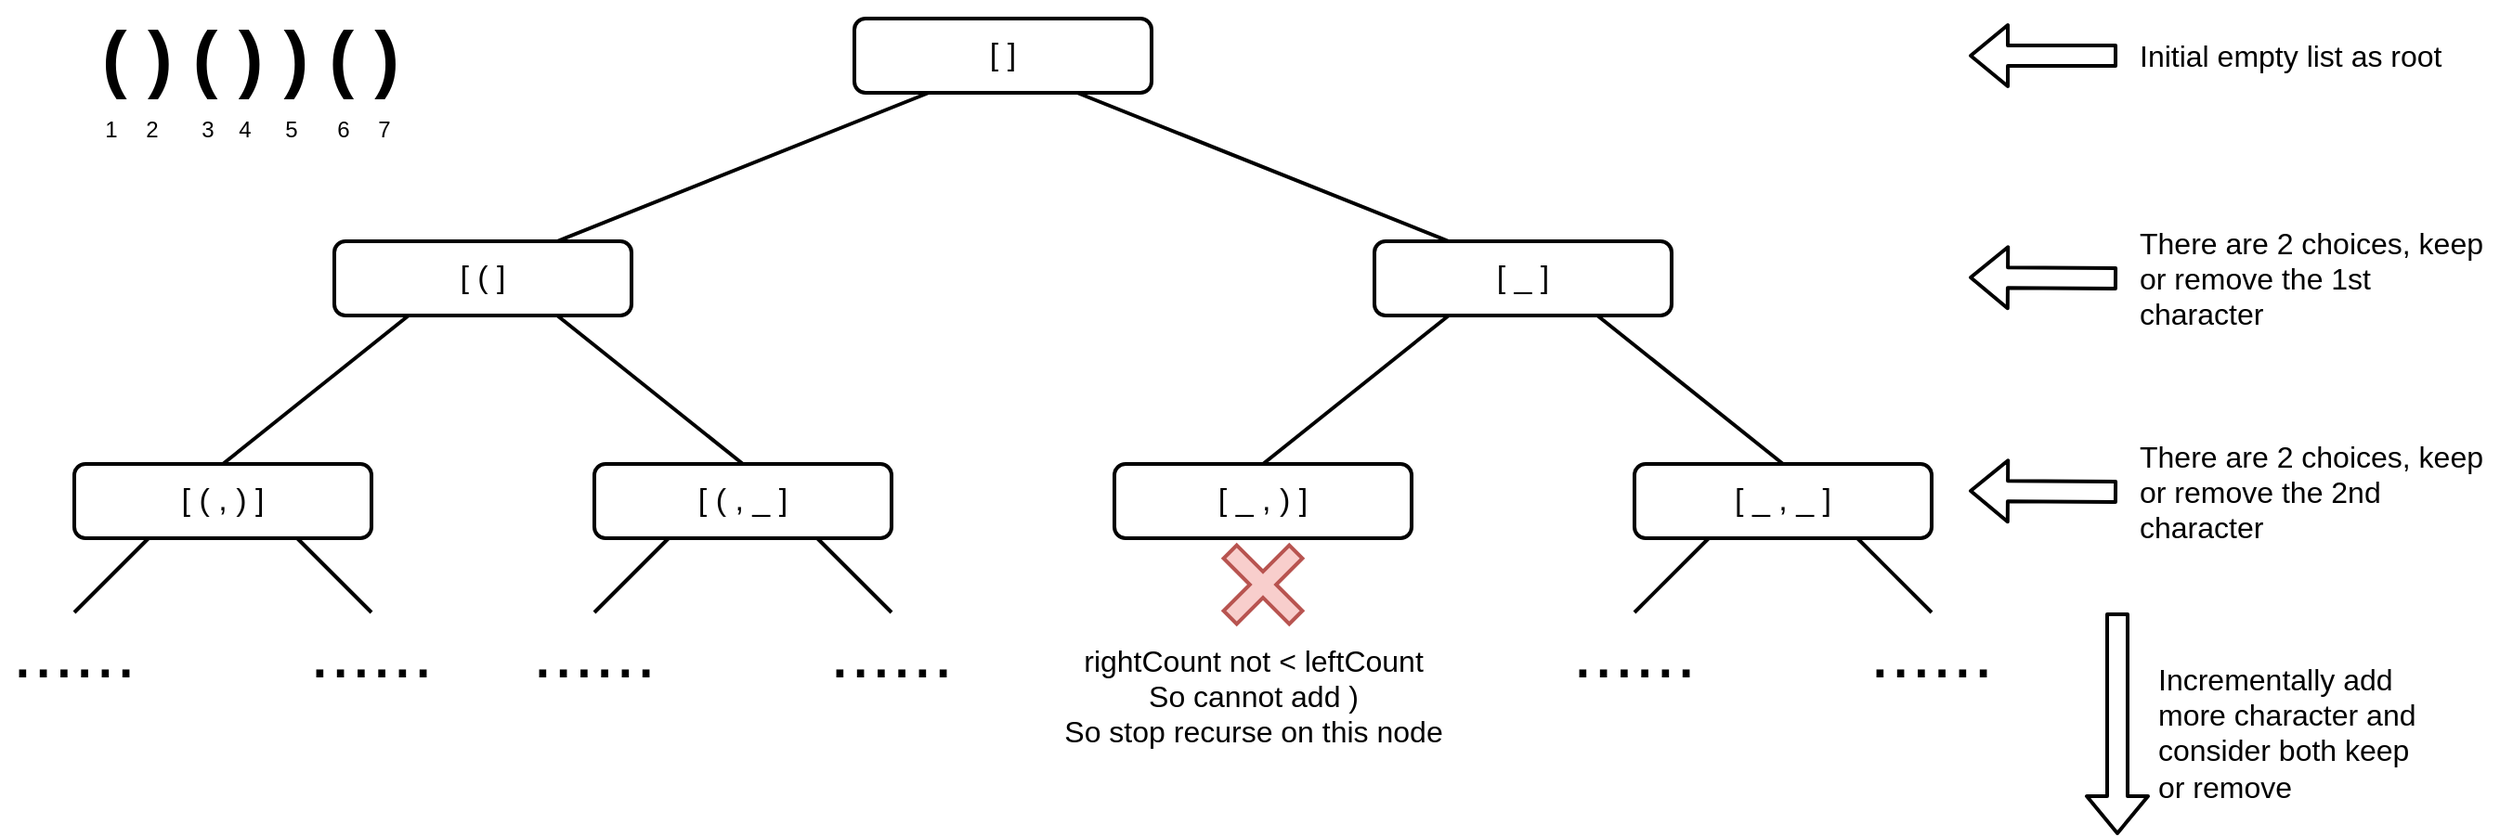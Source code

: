 <mxfile version="14.6.11" type="device"><diagram id="DJd1DIzXjLONsJANoaxk" name="Page-1"><mxGraphModel dx="2750" dy="682" grid="1" gridSize="10" guides="1" tooltips="1" connect="1" arrows="1" fold="1" page="1" pageScale="1" pageWidth="1200" pageHeight="3020" math="0" shadow="0"><root><mxCell id="0"/><mxCell id="1" parent="0"/><mxCell id="6VWzc5CvZLQ3aZ4oJjKS-1" value="&lt;span style=&quot;font-size: 17px&quot;&gt;[ ]&lt;/span&gt;" style="rounded=1;whiteSpace=wrap;html=1;strokeWidth=2;" parent="1" vertex="1"><mxGeometry x="440" y="40" width="160" height="40" as="geometry"/></mxCell><mxCell id="6VWzc5CvZLQ3aZ4oJjKS-4" value="&lt;span style=&quot;font-size: 17px&quot;&gt;[ ( ]&lt;/span&gt;" style="rounded=1;whiteSpace=wrap;html=1;strokeWidth=2;" parent="1" vertex="1"><mxGeometry x="160" y="160" width="160" height="40" as="geometry"/></mxCell><mxCell id="6VWzc5CvZLQ3aZ4oJjKS-5" value="&lt;span style=&quot;font-size: 17px&quot;&gt;[ _ ]&lt;/span&gt;" style="rounded=1;whiteSpace=wrap;html=1;strokeWidth=2;" parent="1" vertex="1"><mxGeometry x="720" y="160" width="160" height="40" as="geometry"/></mxCell><mxCell id="6VWzc5CvZLQ3aZ4oJjKS-6" value="&lt;span style=&quot;font-size: 17px&quot;&gt;[ ( , )&amp;nbsp;&lt;/span&gt;&lt;span style=&quot;font-size: 17px&quot;&gt;]&lt;/span&gt;" style="rounded=1;whiteSpace=wrap;html=1;strokeWidth=2;" parent="1" vertex="1"><mxGeometry x="20" y="280" width="160" height="40" as="geometry"/></mxCell><mxCell id="6VWzc5CvZLQ3aZ4oJjKS-10" value="&lt;span style=&quot;font-size: 17px&quot;&gt;[ ( , _&amp;nbsp;&lt;/span&gt;&lt;span style=&quot;font-size: 17px&quot;&gt;]&lt;/span&gt;" style="rounded=1;whiteSpace=wrap;html=1;strokeWidth=2;" parent="1" vertex="1"><mxGeometry x="300" y="280" width="160" height="40" as="geometry"/></mxCell><mxCell id="6VWzc5CvZLQ3aZ4oJjKS-11" value="&lt;span style=&quot;font-size: 17px&quot;&gt;[ _ , ) ]&lt;/span&gt;" style="rounded=1;whiteSpace=wrap;html=1;strokeWidth=2;" parent="1" vertex="1"><mxGeometry x="580" y="280" width="160" height="40" as="geometry"/></mxCell><mxCell id="6VWzc5CvZLQ3aZ4oJjKS-12" value="&lt;span style=&quot;font-size: 17px&quot;&gt;[ _ , _&amp;nbsp;&lt;/span&gt;&lt;span style=&quot;font-size: 17px&quot;&gt;]&lt;/span&gt;" style="rounded=1;whiteSpace=wrap;html=1;strokeWidth=2;" parent="1" vertex="1"><mxGeometry x="860" y="280" width="160" height="40" as="geometry"/></mxCell><mxCell id="6VWzc5CvZLQ3aZ4oJjKS-13" value="" style="endArrow=none;html=1;entryX=0.25;entryY=1;entryDx=0;entryDy=0;exitX=0.75;exitY=0;exitDx=0;exitDy=0;strokeWidth=2;" parent="1" source="6VWzc5CvZLQ3aZ4oJjKS-4" target="6VWzc5CvZLQ3aZ4oJjKS-1" edge="1"><mxGeometry width="50" height="50" relative="1" as="geometry"><mxPoint x="570" y="370" as="sourcePoint"/><mxPoint x="620" y="320" as="targetPoint"/></mxGeometry></mxCell><mxCell id="6VWzc5CvZLQ3aZ4oJjKS-14" value="" style="endArrow=none;html=1;entryX=0.25;entryY=1;entryDx=0;entryDy=0;exitX=0.5;exitY=0;exitDx=0;exitDy=0;strokeWidth=2;" parent="1" source="6VWzc5CvZLQ3aZ4oJjKS-6" target="6VWzc5CvZLQ3aZ4oJjKS-4" edge="1"><mxGeometry width="50" height="50" relative="1" as="geometry"><mxPoint x="290" y="170" as="sourcePoint"/><mxPoint x="490" y="90" as="targetPoint"/></mxGeometry></mxCell><mxCell id="6VWzc5CvZLQ3aZ4oJjKS-15" value="" style="endArrow=none;html=1;strokeWidth=2;exitX=0.75;exitY=1;exitDx=0;exitDy=0;entryX=0.5;entryY=0;entryDx=0;entryDy=0;" parent="1" source="6VWzc5CvZLQ3aZ4oJjKS-4" target="6VWzc5CvZLQ3aZ4oJjKS-10" edge="1"><mxGeometry width="50" height="50" relative="1" as="geometry"><mxPoint x="570" y="370" as="sourcePoint"/><mxPoint x="620" y="320" as="targetPoint"/></mxGeometry></mxCell><mxCell id="6VWzc5CvZLQ3aZ4oJjKS-16" value="" style="endArrow=none;html=1;strokeWidth=2;entryX=0.75;entryY=1;entryDx=0;entryDy=0;exitX=0.25;exitY=0;exitDx=0;exitDy=0;" parent="1" source="6VWzc5CvZLQ3aZ4oJjKS-5" target="6VWzc5CvZLQ3aZ4oJjKS-1" edge="1"><mxGeometry width="50" height="50" relative="1" as="geometry"><mxPoint x="570" y="370" as="sourcePoint"/><mxPoint x="620" y="320" as="targetPoint"/></mxGeometry></mxCell><mxCell id="6VWzc5CvZLQ3aZ4oJjKS-17" value="" style="endArrow=none;html=1;strokeWidth=2;entryX=0.25;entryY=1;entryDx=0;entryDy=0;exitX=0.5;exitY=0;exitDx=0;exitDy=0;" parent="1" source="6VWzc5CvZLQ3aZ4oJjKS-11" target="6VWzc5CvZLQ3aZ4oJjKS-5" edge="1"><mxGeometry width="50" height="50" relative="1" as="geometry"><mxPoint x="770" y="170" as="sourcePoint"/><mxPoint x="570" y="90" as="targetPoint"/></mxGeometry></mxCell><mxCell id="6VWzc5CvZLQ3aZ4oJjKS-18" value="" style="endArrow=none;html=1;strokeWidth=2;entryX=0.75;entryY=1;entryDx=0;entryDy=0;exitX=0.5;exitY=0;exitDx=0;exitDy=0;" parent="1" source="6VWzc5CvZLQ3aZ4oJjKS-12" target="6VWzc5CvZLQ3aZ4oJjKS-5" edge="1"><mxGeometry width="50" height="50" relative="1" as="geometry"><mxPoint x="670" y="290" as="sourcePoint"/><mxPoint x="770" y="210" as="targetPoint"/></mxGeometry></mxCell><mxCell id="6VWzc5CvZLQ3aZ4oJjKS-19" value="" style="shape=flexArrow;endArrow=classic;html=1;strokeWidth=2;" parent="1" edge="1"><mxGeometry width="50" height="50" relative="1" as="geometry"><mxPoint x="1120" y="60" as="sourcePoint"/><mxPoint x="1040" y="60" as="targetPoint"/></mxGeometry></mxCell><mxCell id="6VWzc5CvZLQ3aZ4oJjKS-20" value="&lt;font style=&quot;font-size: 16px&quot;&gt;Initial empty list as root&lt;/font&gt;" style="text;html=1;strokeColor=none;fillColor=none;align=left;verticalAlign=middle;whiteSpace=wrap;rounded=0;" parent="1" vertex="1"><mxGeometry x="1130" y="40" width="170" height="40" as="geometry"/></mxCell><mxCell id="6VWzc5CvZLQ3aZ4oJjKS-21" value="" style="shape=flexArrow;endArrow=classic;html=1;strokeWidth=2;" parent="1" edge="1"><mxGeometry width="50" height="50" relative="1" as="geometry"><mxPoint x="1120" y="180" as="sourcePoint"/><mxPoint x="1040" y="179.5" as="targetPoint"/></mxGeometry></mxCell><mxCell id="6VWzc5CvZLQ3aZ4oJjKS-22" value="&lt;span style=&quot;font-size: 16px&quot;&gt;There are 2 choices, keep or remove the 1st character&lt;/span&gt;" style="text;html=1;strokeColor=none;fillColor=none;align=left;verticalAlign=top;whiteSpace=wrap;rounded=0;" parent="1" vertex="1"><mxGeometry x="1130" y="145" width="195" height="70" as="geometry"/></mxCell><mxCell id="6VWzc5CvZLQ3aZ4oJjKS-23" value="" style="shape=flexArrow;endArrow=classic;html=1;strokeWidth=2;" parent="1" edge="1"><mxGeometry width="50" height="50" relative="1" as="geometry"><mxPoint x="1120" y="295" as="sourcePoint"/><mxPoint x="1040" y="294.5" as="targetPoint"/></mxGeometry></mxCell><mxCell id="6VWzc5CvZLQ3aZ4oJjKS-25" value="" style="shape=cross;whiteSpace=wrap;html=1;strokeWidth=2;rotation=45;fillColor=#f8cecc;strokeColor=#b85450;" parent="1" vertex="1"><mxGeometry x="635" y="320" width="50" height="50" as="geometry"/></mxCell><mxCell id="6VWzc5CvZLQ3aZ4oJjKS-26" value="" style="endArrow=none;html=1;strokeWidth=2;entryX=0.25;entryY=1;entryDx=0;entryDy=0;" parent="1" target="6VWzc5CvZLQ3aZ4oJjKS-12" edge="1"><mxGeometry width="50" height="50" relative="1" as="geometry"><mxPoint x="860" y="360" as="sourcePoint"/><mxPoint x="930" y="210" as="targetPoint"/></mxGeometry></mxCell><mxCell id="6VWzc5CvZLQ3aZ4oJjKS-27" value="" style="endArrow=none;html=1;strokeWidth=2;entryX=0.75;entryY=1;entryDx=0;entryDy=0;" parent="1" target="6VWzc5CvZLQ3aZ4oJjKS-12" edge="1"><mxGeometry width="50" height="50" relative="1" as="geometry"><mxPoint x="1020" y="360" as="sourcePoint"/><mxPoint x="910" y="330" as="targetPoint"/></mxGeometry></mxCell><mxCell id="6VWzc5CvZLQ3aZ4oJjKS-29" value="&lt;span style=&quot;color: rgba(0 , 0 , 0 , 0) ; font-family: monospace ; font-size: 0px&quot;&gt;%3CmxGraphModel%3E%3Croot%3E%3CmxCell%20id%3D%220%22%2F%3E%3CmxCell%20id%3D%221%22%20parent%3D%220%22%2F%3E%3CmxCell%20id%3D%222%22%20value%3D%22%26lt%3Bfont%20style%3D%26quot%3Bfont-size%3A%2016px%26quot%3B%26gt%3BAdd%20element%20E%26lt%3Bsub%26gt%3B2%26lt%3B%2Fsub%26gt%3B%20and%20recurse%202%20possible%20choices%20C%26lt%3Bsub%26gt%3B1%26lt%3B%2Fsub%26gt%3B%20and%20C%26lt%3Bsub%26gt%3B2%26lt%3B%2Fsub%26gt%3B%26lt%3B%2Ffont%26gt%3B%22%20style%3D%22text%3Bhtml%3D1%3BstrokeColor%3Dnone%3BfillColor%3Dnone%3Balign%3Dleft%3BverticalAlign%3Dtop%3BwhiteSpace%3Dwrap%3Brounded%3D0%3B%22%20vertex%3D%221%22%20parent%3D%221%22%3E%3CmxGeometry%20x%3D%221130%22%20y%3D%22260%22%20width%3D%22195%22%20height%3D%2270%22%20as%3D%22geometry%22%2F%3E%3C%2FmxCell%3E%3C%2Froot%3E%3C%2FmxGraphModel%3E&lt;/span&gt;" style="text;html=1;strokeColor=none;fillColor=none;align=left;verticalAlign=top;whiteSpace=wrap;rounded=0;" parent="1" vertex="1"><mxGeometry x="650" y="380" width="195" height="70" as="geometry"/></mxCell><mxCell id="6VWzc5CvZLQ3aZ4oJjKS-30" value="&lt;span style=&quot;font-size: 16px&quot;&gt;rightCount not &amp;lt; leftCount&lt;br&gt;So cannot add )&lt;br&gt;So stop recurse on this node&lt;br&gt;&lt;/span&gt;" style="text;html=1;strokeColor=none;fillColor=none;align=center;verticalAlign=top;whiteSpace=wrap;rounded=0;" parent="1" vertex="1"><mxGeometry x="540" y="370" width="230" height="70" as="geometry"/></mxCell><mxCell id="6VWzc5CvZLQ3aZ4oJjKS-31" value="" style="endArrow=none;html=1;strokeWidth=2;exitX=0.25;exitY=1;exitDx=0;exitDy=0;" parent="1" source="6VWzc5CvZLQ3aZ4oJjKS-10" edge="1"><mxGeometry width="50" height="50" relative="1" as="geometry"><mxPoint x="880" y="480" as="sourcePoint"/><mxPoint x="300" y="360" as="targetPoint"/></mxGeometry></mxCell><mxCell id="6VWzc5CvZLQ3aZ4oJjKS-32" value="" style="endArrow=none;html=1;strokeWidth=2;exitX=0.75;exitY=1;exitDx=0;exitDy=0;" parent="1" source="6VWzc5CvZLQ3aZ4oJjKS-10" edge="1"><mxGeometry width="50" height="50" relative="1" as="geometry"><mxPoint x="880" y="480" as="sourcePoint"/><mxPoint x="460" y="360" as="targetPoint"/></mxGeometry></mxCell><mxCell id="6VWzc5CvZLQ3aZ4oJjKS-33" value="" style="endArrow=none;html=1;strokeWidth=2;entryX=0.25;entryY=1;entryDx=0;entryDy=0;" parent="1" target="6VWzc5CvZLQ3aZ4oJjKS-6" edge="1"><mxGeometry width="50" height="50" relative="1" as="geometry"><mxPoint x="20" y="360" as="sourcePoint"/><mxPoint x="310" y="370" as="targetPoint"/></mxGeometry></mxCell><mxCell id="6VWzc5CvZLQ3aZ4oJjKS-34" value="" style="endArrow=none;html=1;strokeWidth=2;entryX=0.75;entryY=1;entryDx=0;entryDy=0;" parent="1" target="6VWzc5CvZLQ3aZ4oJjKS-6" edge="1"><mxGeometry width="50" height="50" relative="1" as="geometry"><mxPoint x="180" y="360" as="sourcePoint"/><mxPoint x="310" y="370" as="targetPoint"/></mxGeometry></mxCell><mxCell id="6VWzc5CvZLQ3aZ4oJjKS-36" value="&lt;font style=&quot;font-size: 40px&quot;&gt;......&lt;/font&gt;" style="text;html=1;strokeColor=none;fillColor=none;align=center;verticalAlign=middle;whiteSpace=wrap;rounded=0;" parent="1" vertex="1"><mxGeometry x="820" y="360" width="80" height="40" as="geometry"/></mxCell><mxCell id="6VWzc5CvZLQ3aZ4oJjKS-39" value="&lt;font style=&quot;font-size: 40px&quot;&gt;......&lt;/font&gt;" style="text;html=1;strokeColor=none;fillColor=none;align=center;verticalAlign=middle;whiteSpace=wrap;rounded=0;" parent="1" vertex="1"><mxGeometry x="980" y="360" width="80" height="40" as="geometry"/></mxCell><mxCell id="6VWzc5CvZLQ3aZ4oJjKS-40" value="&lt;font style=&quot;font-size: 40px&quot;&gt;......&lt;/font&gt;" style="text;html=1;strokeColor=none;fillColor=none;align=center;verticalAlign=middle;whiteSpace=wrap;rounded=0;" parent="1" vertex="1"><mxGeometry x="420" y="360" width="80" height="40" as="geometry"/></mxCell><mxCell id="6VWzc5CvZLQ3aZ4oJjKS-41" value="&lt;font style=&quot;font-size: 40px&quot;&gt;......&lt;/font&gt;" style="text;html=1;strokeColor=none;fillColor=none;align=center;verticalAlign=middle;whiteSpace=wrap;rounded=0;" parent="1" vertex="1"><mxGeometry x="260" y="360" width="80" height="40" as="geometry"/></mxCell><mxCell id="6VWzc5CvZLQ3aZ4oJjKS-42" value="&lt;font style=&quot;font-size: 40px&quot;&gt;......&lt;/font&gt;" style="text;html=1;strokeColor=none;fillColor=none;align=center;verticalAlign=middle;whiteSpace=wrap;rounded=0;" parent="1" vertex="1"><mxGeometry x="140" y="360" width="80" height="40" as="geometry"/></mxCell><mxCell id="6VWzc5CvZLQ3aZ4oJjKS-43" value="&lt;font style=&quot;font-size: 40px&quot;&gt;......&lt;/font&gt;" style="text;html=1;strokeColor=none;fillColor=none;align=center;verticalAlign=middle;whiteSpace=wrap;rounded=0;" parent="1" vertex="1"><mxGeometry x="-20" y="360" width="80" height="40" as="geometry"/></mxCell><mxCell id="6VWzc5CvZLQ3aZ4oJjKS-44" value="" style="shape=flexArrow;endArrow=classic;html=1;strokeWidth=2;" parent="1" edge="1"><mxGeometry width="50" height="50" relative="1" as="geometry"><mxPoint x="1120" y="360" as="sourcePoint"/><mxPoint x="1120" y="480" as="targetPoint"/></mxGeometry></mxCell><mxCell id="6VWzc5CvZLQ3aZ4oJjKS-46" value="&lt;font style=&quot;font-size: 16px&quot;&gt;Incrementally add more character and consider both keep or remove&lt;/font&gt;" style="text;html=1;strokeColor=none;fillColor=none;align=left;verticalAlign=top;whiteSpace=wrap;rounded=0;" parent="1" vertex="1"><mxGeometry x="1140" y="380" width="150" height="90" as="geometry"/></mxCell><mxCell id="0U9lzQPH7HlTjflYTn7--1" value="&lt;span style=&quot;font-size: 16px&quot;&gt;There are 2 choices, keep or remove the 2nd character&lt;/span&gt;" style="text;html=1;strokeColor=none;fillColor=none;align=left;verticalAlign=top;whiteSpace=wrap;rounded=0;" vertex="1" parent="1"><mxGeometry x="1130" y="260" width="195" height="70" as="geometry"/></mxCell><mxCell id="0U9lzQPH7HlTjflYTn7--2" value="&lt;font style=&quot;font-size: 40px&quot;&gt;&lt;b&gt;( ) ( ) ) ( )&lt;/b&gt;&lt;/font&gt;" style="text;html=1;strokeColor=none;fillColor=none;align=center;verticalAlign=middle;whiteSpace=wrap;rounded=0;" vertex="1" parent="1"><mxGeometry y="30" width="230" height="60" as="geometry"/></mxCell><mxCell id="0U9lzQPH7HlTjflYTn7--3" value="1" style="text;html=1;strokeColor=none;fillColor=none;align=center;verticalAlign=middle;whiteSpace=wrap;rounded=0;" vertex="1" parent="1"><mxGeometry x="30" y="90" width="20" height="20" as="geometry"/></mxCell><mxCell id="0U9lzQPH7HlTjflYTn7--4" value="2" style="text;html=1;strokeColor=none;fillColor=none;align=center;verticalAlign=middle;whiteSpace=wrap;rounded=0;" vertex="1" parent="1"><mxGeometry x="52" y="90" width="20" height="20" as="geometry"/></mxCell><mxCell id="0U9lzQPH7HlTjflYTn7--5" value="3" style="text;html=1;strokeColor=none;fillColor=none;align=center;verticalAlign=middle;whiteSpace=wrap;rounded=0;" vertex="1" parent="1"><mxGeometry x="82" y="90" width="20" height="20" as="geometry"/></mxCell><mxCell id="0U9lzQPH7HlTjflYTn7--6" value="4" style="text;html=1;strokeColor=none;fillColor=none;align=center;verticalAlign=middle;whiteSpace=wrap;rounded=0;" vertex="1" parent="1"><mxGeometry x="102" y="90" width="20" height="20" as="geometry"/></mxCell><mxCell id="0U9lzQPH7HlTjflYTn7--7" value="5" style="text;html=1;strokeColor=none;fillColor=none;align=center;verticalAlign=middle;whiteSpace=wrap;rounded=0;" vertex="1" parent="1"><mxGeometry x="127" y="90" width="20" height="20" as="geometry"/></mxCell><mxCell id="0U9lzQPH7HlTjflYTn7--8" value="6" style="text;html=1;strokeColor=none;fillColor=none;align=center;verticalAlign=middle;whiteSpace=wrap;rounded=0;" vertex="1" parent="1"><mxGeometry x="155" y="90" width="20" height="20" as="geometry"/></mxCell><mxCell id="0U9lzQPH7HlTjflYTn7--9" value="7" style="text;html=1;strokeColor=none;fillColor=none;align=center;verticalAlign=middle;whiteSpace=wrap;rounded=0;" vertex="1" parent="1"><mxGeometry x="177" y="90" width="20" height="20" as="geometry"/></mxCell></root></mxGraphModel></diagram></mxfile>
